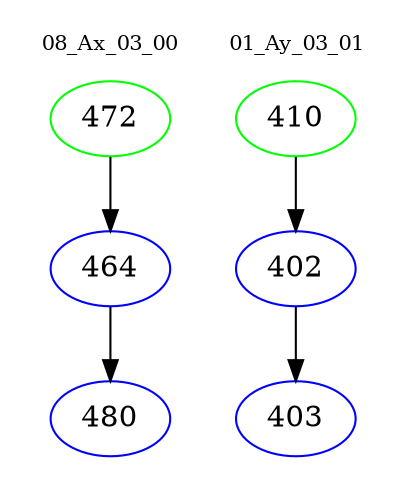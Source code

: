 digraph{
subgraph cluster_0 {
color = white
label = "08_Ax_03_00";
fontsize=10;
T0_472 [label="472", color="green"]
T0_472 -> T0_464 [color="black"]
T0_464 [label="464", color="blue"]
T0_464 -> T0_480 [color="black"]
T0_480 [label="480", color="blue"]
}
subgraph cluster_1 {
color = white
label = "01_Ay_03_01";
fontsize=10;
T1_410 [label="410", color="green"]
T1_410 -> T1_402 [color="black"]
T1_402 [label="402", color="blue"]
T1_402 -> T1_403 [color="black"]
T1_403 [label="403", color="blue"]
}
}
